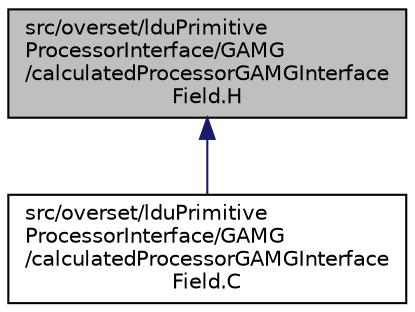 digraph "src/overset/lduPrimitiveProcessorInterface/GAMG/calculatedProcessorGAMGInterfaceField.H"
{
  bgcolor="transparent";
  edge [fontname="Helvetica",fontsize="10",labelfontname="Helvetica",labelfontsize="10"];
  node [fontname="Helvetica",fontsize="10",shape=record];
  Node1 [label="src/overset/lduPrimitive\lProcessorInterface/GAMG\l/calculatedProcessorGAMGInterface\lField.H",height=0.2,width=0.4,color="black", fillcolor="grey75", style="filled" fontcolor="black"];
  Node1 -> Node2 [dir="back",color="midnightblue",fontsize="10",style="solid",fontname="Helvetica"];
  Node2 [label="src/overset/lduPrimitive\lProcessorInterface/GAMG\l/calculatedProcessorGAMGInterface\lField.C",height=0.2,width=0.4,color="black",URL="$calculatedProcessorGAMGInterfaceField_8C.html"];
}
